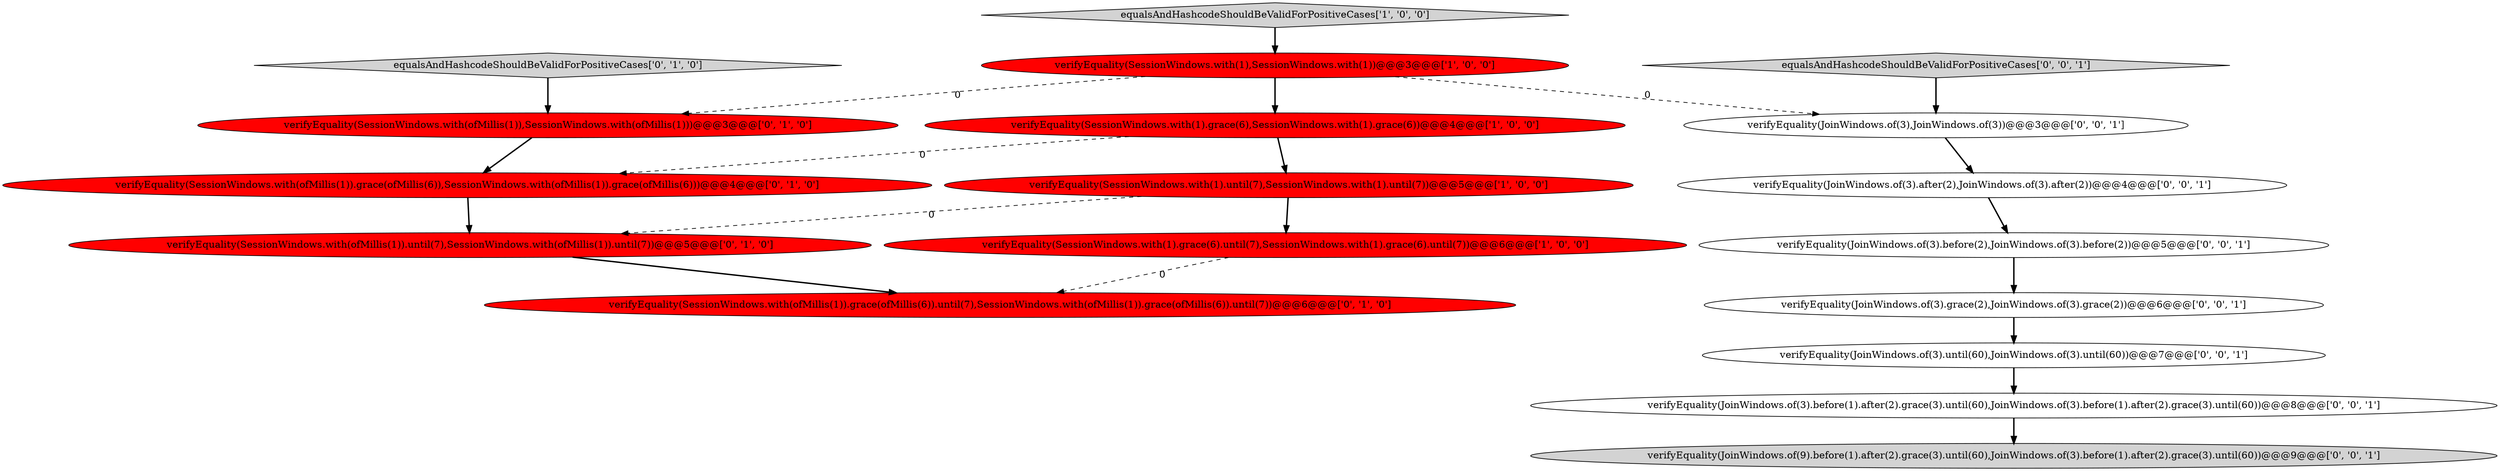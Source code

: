 digraph {
1 [style = filled, label = "verifyEquality(SessionWindows.with(1).grace(6),SessionWindows.with(1).grace(6))@@@4@@@['1', '0', '0']", fillcolor = red, shape = ellipse image = "AAA1AAABBB1BBB"];
2 [style = filled, label = "equalsAndHashcodeShouldBeValidForPositiveCases['1', '0', '0']", fillcolor = lightgray, shape = diamond image = "AAA0AAABBB1BBB"];
16 [style = filled, label = "verifyEquality(JoinWindows.of(3).grace(2),JoinWindows.of(3).grace(2))@@@6@@@['0', '0', '1']", fillcolor = white, shape = ellipse image = "AAA0AAABBB3BBB"];
14 [style = filled, label = "verifyEquality(JoinWindows.of(9).before(1).after(2).grace(3).until(60),JoinWindows.of(3).before(1).after(2).grace(3).until(60))@@@9@@@['0', '0', '1']", fillcolor = lightgray, shape = ellipse image = "AAA0AAABBB3BBB"];
17 [style = filled, label = "equalsAndHashcodeShouldBeValidForPositiveCases['0', '0', '1']", fillcolor = lightgray, shape = diamond image = "AAA0AAABBB3BBB"];
11 [style = filled, label = "verifyEquality(JoinWindows.of(3).after(2),JoinWindows.of(3).after(2))@@@4@@@['0', '0', '1']", fillcolor = white, shape = ellipse image = "AAA0AAABBB3BBB"];
8 [style = filled, label = "verifyEquality(SessionWindows.with(ofMillis(1)).grace(ofMillis(6)),SessionWindows.with(ofMillis(1)).grace(ofMillis(6)))@@@4@@@['0', '1', '0']", fillcolor = red, shape = ellipse image = "AAA1AAABBB2BBB"];
10 [style = filled, label = "verifyEquality(JoinWindows.of(3),JoinWindows.of(3))@@@3@@@['0', '0', '1']", fillcolor = white, shape = ellipse image = "AAA0AAABBB3BBB"];
7 [style = filled, label = "equalsAndHashcodeShouldBeValidForPositiveCases['0', '1', '0']", fillcolor = lightgray, shape = diamond image = "AAA0AAABBB2BBB"];
3 [style = filled, label = "verifyEquality(SessionWindows.with(1).until(7),SessionWindows.with(1).until(7))@@@5@@@['1', '0', '0']", fillcolor = red, shape = ellipse image = "AAA1AAABBB1BBB"];
15 [style = filled, label = "verifyEquality(JoinWindows.of(3).before(2),JoinWindows.of(3).before(2))@@@5@@@['0', '0', '1']", fillcolor = white, shape = ellipse image = "AAA0AAABBB3BBB"];
4 [style = filled, label = "verifyEquality(SessionWindows.with(1).grace(6).until(7),SessionWindows.with(1).grace(6).until(7))@@@6@@@['1', '0', '0']", fillcolor = red, shape = ellipse image = "AAA1AAABBB1BBB"];
12 [style = filled, label = "verifyEquality(JoinWindows.of(3).until(60),JoinWindows.of(3).until(60))@@@7@@@['0', '0', '1']", fillcolor = white, shape = ellipse image = "AAA0AAABBB3BBB"];
9 [style = filled, label = "verifyEquality(SessionWindows.with(ofMillis(1)),SessionWindows.with(ofMillis(1)))@@@3@@@['0', '1', '0']", fillcolor = red, shape = ellipse image = "AAA1AAABBB2BBB"];
6 [style = filled, label = "verifyEquality(SessionWindows.with(ofMillis(1)).grace(ofMillis(6)).until(7),SessionWindows.with(ofMillis(1)).grace(ofMillis(6)).until(7))@@@6@@@['0', '1', '0']", fillcolor = red, shape = ellipse image = "AAA1AAABBB2BBB"];
0 [style = filled, label = "verifyEquality(SessionWindows.with(1),SessionWindows.with(1))@@@3@@@['1', '0', '0']", fillcolor = red, shape = ellipse image = "AAA1AAABBB1BBB"];
5 [style = filled, label = "verifyEquality(SessionWindows.with(ofMillis(1)).until(7),SessionWindows.with(ofMillis(1)).until(7))@@@5@@@['0', '1', '0']", fillcolor = red, shape = ellipse image = "AAA1AAABBB2BBB"];
13 [style = filled, label = "verifyEquality(JoinWindows.of(3).before(1).after(2).grace(3).until(60),JoinWindows.of(3).before(1).after(2).grace(3).until(60))@@@8@@@['0', '0', '1']", fillcolor = white, shape = ellipse image = "AAA0AAABBB3BBB"];
1->3 [style = bold, label=""];
7->9 [style = bold, label=""];
17->10 [style = bold, label=""];
12->13 [style = bold, label=""];
1->8 [style = dashed, label="0"];
3->5 [style = dashed, label="0"];
2->0 [style = bold, label=""];
0->9 [style = dashed, label="0"];
5->6 [style = bold, label=""];
8->5 [style = bold, label=""];
4->6 [style = dashed, label="0"];
9->8 [style = bold, label=""];
15->16 [style = bold, label=""];
3->4 [style = bold, label=""];
0->1 [style = bold, label=""];
16->12 [style = bold, label=""];
13->14 [style = bold, label=""];
0->10 [style = dashed, label="0"];
11->15 [style = bold, label=""];
10->11 [style = bold, label=""];
}

